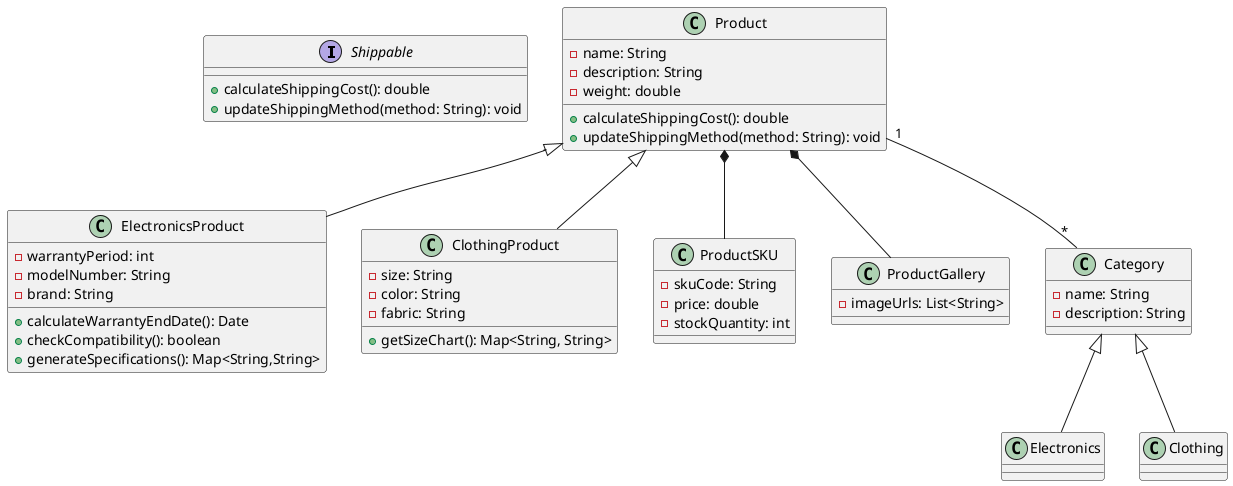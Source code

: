 ```plantuml
@startuml
interface Shippable {
  + calculateShippingCost(): double
  + updateShippingMethod(method: String): void
}

class Product {
  - name: String
  - description: String
  - weight: double
  + calculateShippingCost(): double
  + updateShippingMethod(method: String): void
}

class ElectronicsProduct extends Product {
  - warrantyPeriod: int
  - modelNumber: String
  - brand: String
  + calculateWarrantyEndDate(): Date
  + checkCompatibility(): boolean
  + generateSpecifications(): Map<String,String>
}

class ClothingProduct extends Product {
  - size: String
  - color: String
  - fabric: String
  + getSizeChart(): Map<String, String>
}

class ProductSKU {
  - skuCode: String
  - price: double
  - stockQuantity: int
}

class ProductGallery {
  - imageUrls: List<String>
}

class Category {
  - name: String
  - description: String
}

class Electronics extends Category {
}

class Clothing extends Category {
}

Product *-- ProductSKU
Product *-- ProductGallery
Product "1" -- "*" Category
@enduml
